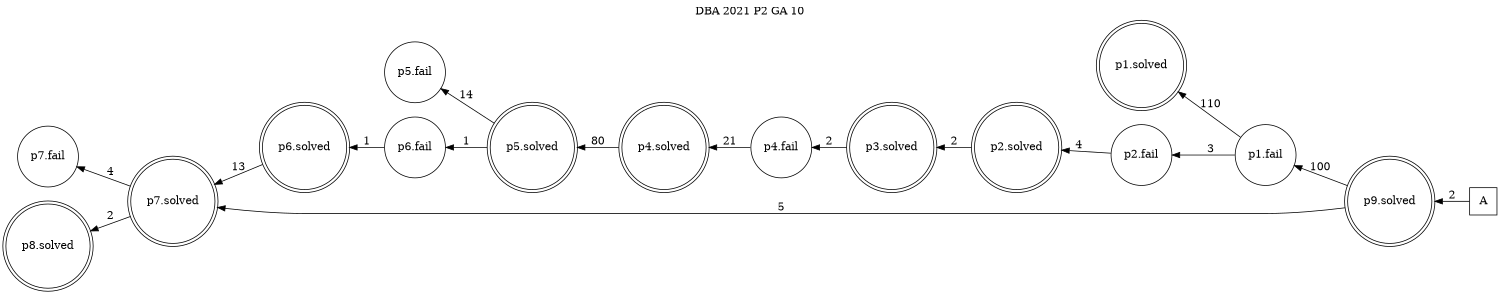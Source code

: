 digraph DBA_2021_P2_GA_10_GOOD {
labelloc="tl"
label= " DBA 2021 P2 GA 10 "
rankdir="RL";
graph [ size=" 10 , 10 !"]

"A" [shape="square" label="A"]
"p9.solved" [shape="doublecircle" label="p9.solved"]
"p1.fail" [shape="circle" label="p1.fail"]
"p1.solved" [shape="doublecircle" label="p1.solved"]
"p2.fail" [shape="circle" label="p2.fail"]
"p2.solved" [shape="doublecircle" label="p2.solved"]
"p3.solved" [shape="doublecircle" label="p3.solved"]
"p4.fail" [shape="circle" label="p4.fail"]
"p4.solved" [shape="doublecircle" label="p4.solved"]
"p5.solved" [shape="doublecircle" label="p5.solved"]
"p5.fail" [shape="circle" label="p5.fail"]
"p6.fail" [shape="circle" label="p6.fail"]
"p6.solved" [shape="doublecircle" label="p6.solved"]
"p7.solved" [shape="doublecircle" label="p7.solved"]
"p7.fail" [shape="circle" label="p7.fail"]
"p8.solved" [shape="doublecircle" label="p8.solved"]
"A" -> "p9.solved" [ label=2]
"p9.solved" -> "p1.fail" [ label=100]
"p9.solved" -> "p7.solved" [ label=5]
"p1.fail" -> "p1.solved" [ label=110]
"p1.fail" -> "p2.fail" [ label=3]
"p2.fail" -> "p2.solved" [ label=4]
"p2.solved" -> "p3.solved" [ label=2]
"p3.solved" -> "p4.fail" [ label=2]
"p4.fail" -> "p4.solved" [ label=21]
"p4.solved" -> "p5.solved" [ label=80]
"p5.solved" -> "p5.fail" [ label=14]
"p5.solved" -> "p6.fail" [ label=1]
"p6.fail" -> "p6.solved" [ label=1]
"p6.solved" -> "p7.solved" [ label=13]
"p7.solved" -> "p7.fail" [ label=4]
"p7.solved" -> "p8.solved" [ label=2]
}
